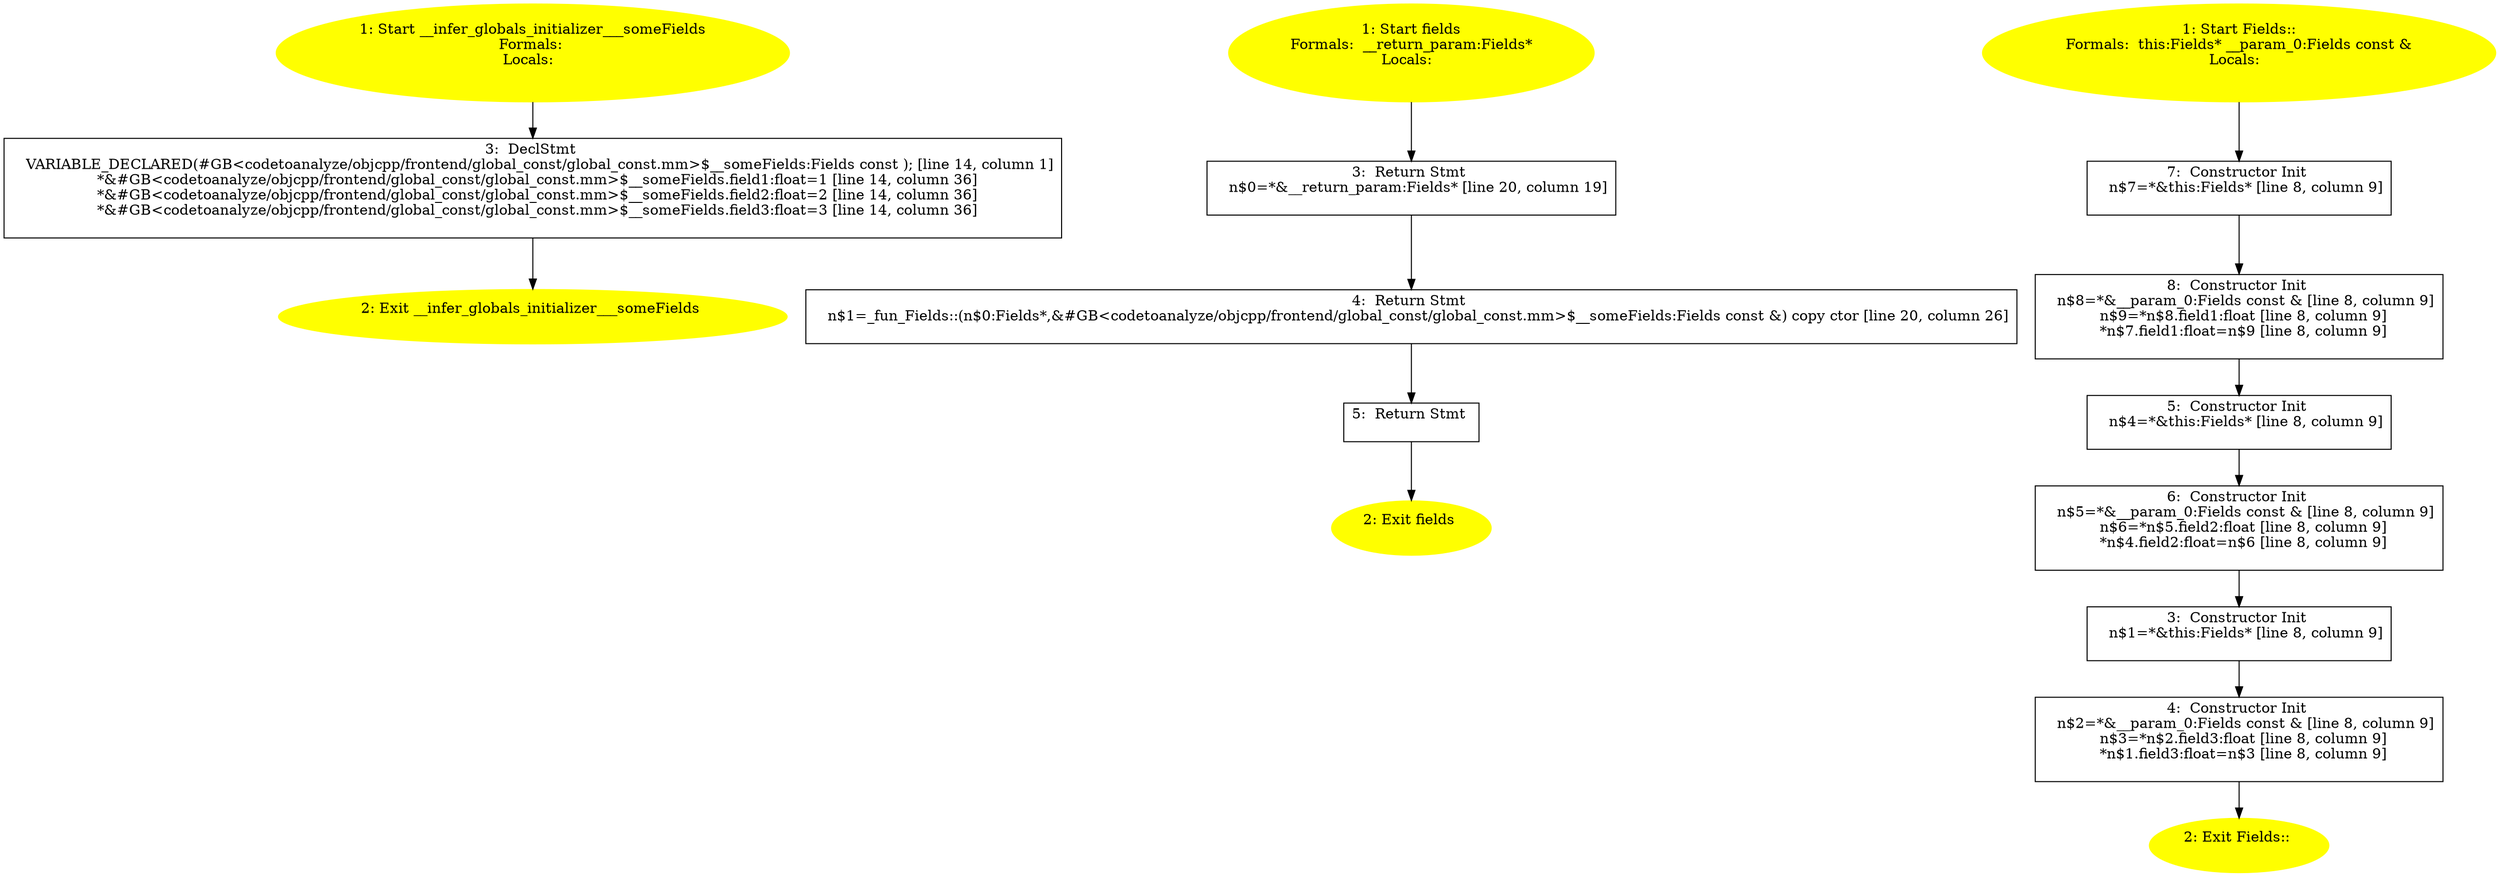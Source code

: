 /* @generated */
digraph cfg {
"__infer_globals_initializer___someFields#305cac08d8197bd145f7f55cc8a06d16.794b83eea8b5794c71808060b1f3b5c7_1" [label="1: Start __infer_globals_initializer___someFields\nFormals: \nLocals:  \n  " color=yellow style=filled]
	

	 "__infer_globals_initializer___someFields#305cac08d8197bd145f7f55cc8a06d16.794b83eea8b5794c71808060b1f3b5c7_1" -> "__infer_globals_initializer___someFields#305cac08d8197bd145f7f55cc8a06d16.794b83eea8b5794c71808060b1f3b5c7_3" ;
"__infer_globals_initializer___someFields#305cac08d8197bd145f7f55cc8a06d16.794b83eea8b5794c71808060b1f3b5c7_2" [label="2: Exit __infer_globals_initializer___someFields \n  " color=yellow style=filled]
	

"__infer_globals_initializer___someFields#305cac08d8197bd145f7f55cc8a06d16.794b83eea8b5794c71808060b1f3b5c7_3" [label="3:  DeclStmt \n   VARIABLE_DECLARED(#GB<codetoanalyze/objcpp/frontend/global_const/global_const.mm>$__someFields:Fields const ); [line 14, column 1]\n  *&#GB<codetoanalyze/objcpp/frontend/global_const/global_const.mm>$__someFields.field1:float=1 [line 14, column 36]\n  *&#GB<codetoanalyze/objcpp/frontend/global_const/global_const.mm>$__someFields.field2:float=2 [line 14, column 36]\n  *&#GB<codetoanalyze/objcpp/frontend/global_const/global_const.mm>$__someFields.field3:float=3 [line 14, column 36]\n " shape="box"]
	

	 "__infer_globals_initializer___someFields#305cac08d8197bd145f7f55cc8a06d16.794b83eea8b5794c71808060b1f3b5c7_3" -> "__infer_globals_initializer___someFields#305cac08d8197bd145f7f55cc8a06d16.794b83eea8b5794c71808060b1f3b5c7_2" ;
"fields(class Fields)#3037629886785813687.ade89225d198ce505301d5cdffda48f1_1" [label="1: Start fields\nFormals:  __return_param:Fields*\nLocals:  \n  " color=yellow style=filled]
	

	 "fields(class Fields)#3037629886785813687.ade89225d198ce505301d5cdffda48f1_1" -> "fields(class Fields)#3037629886785813687.ade89225d198ce505301d5cdffda48f1_3" ;
"fields(class Fields)#3037629886785813687.ade89225d198ce505301d5cdffda48f1_2" [label="2: Exit fields \n  " color=yellow style=filled]
	

"fields(class Fields)#3037629886785813687.ade89225d198ce505301d5cdffda48f1_3" [label="3:  Return Stmt \n   n$0=*&__return_param:Fields* [line 20, column 19]\n " shape="box"]
	

	 "fields(class Fields)#3037629886785813687.ade89225d198ce505301d5cdffda48f1_3" -> "fields(class Fields)#3037629886785813687.ade89225d198ce505301d5cdffda48f1_4" ;
"fields(class Fields)#3037629886785813687.ade89225d198ce505301d5cdffda48f1_4" [label="4:  Return Stmt \n   n$1=_fun_Fields::(n$0:Fields*,&#GB<codetoanalyze/objcpp/frontend/global_const/global_const.mm>$__someFields:Fields const &) copy ctor [line 20, column 26]\n " shape="box"]
	

	 "fields(class Fields)#3037629886785813687.ade89225d198ce505301d5cdffda48f1_4" -> "fields(class Fields)#3037629886785813687.ade89225d198ce505301d5cdffda48f1_5" ;
"fields(class Fields)#3037629886785813687.ade89225d198ce505301d5cdffda48f1_5" [label="5:  Return Stmt \n  " shape="box"]
	

	 "fields(class Fields)#3037629886785813687.ade89225d198ce505301d5cdffda48f1_5" -> "fields(class Fields)#3037629886785813687.ade89225d198ce505301d5cdffda48f1_2" ;
"#Fields#{16890255804685749094}.692e9ce251bc67b6be7e3b0915242b14_1" [label="1: Start Fields::\nFormals:  this:Fields* __param_0:Fields const &\nLocals:  \n  " color=yellow style=filled]
	

	 "#Fields#{16890255804685749094}.692e9ce251bc67b6be7e3b0915242b14_1" -> "#Fields#{16890255804685749094}.692e9ce251bc67b6be7e3b0915242b14_7" ;
"#Fields#{16890255804685749094}.692e9ce251bc67b6be7e3b0915242b14_2" [label="2: Exit Fields:: \n  " color=yellow style=filled]
	

"#Fields#{16890255804685749094}.692e9ce251bc67b6be7e3b0915242b14_3" [label="3:  Constructor Init \n   n$1=*&this:Fields* [line 8, column 9]\n " shape="box"]
	

	 "#Fields#{16890255804685749094}.692e9ce251bc67b6be7e3b0915242b14_3" -> "#Fields#{16890255804685749094}.692e9ce251bc67b6be7e3b0915242b14_4" ;
"#Fields#{16890255804685749094}.692e9ce251bc67b6be7e3b0915242b14_4" [label="4:  Constructor Init \n   n$2=*&__param_0:Fields const & [line 8, column 9]\n  n$3=*n$2.field3:float [line 8, column 9]\n  *n$1.field3:float=n$3 [line 8, column 9]\n " shape="box"]
	

	 "#Fields#{16890255804685749094}.692e9ce251bc67b6be7e3b0915242b14_4" -> "#Fields#{16890255804685749094}.692e9ce251bc67b6be7e3b0915242b14_2" ;
"#Fields#{16890255804685749094}.692e9ce251bc67b6be7e3b0915242b14_5" [label="5:  Constructor Init \n   n$4=*&this:Fields* [line 8, column 9]\n " shape="box"]
	

	 "#Fields#{16890255804685749094}.692e9ce251bc67b6be7e3b0915242b14_5" -> "#Fields#{16890255804685749094}.692e9ce251bc67b6be7e3b0915242b14_6" ;
"#Fields#{16890255804685749094}.692e9ce251bc67b6be7e3b0915242b14_6" [label="6:  Constructor Init \n   n$5=*&__param_0:Fields const & [line 8, column 9]\n  n$6=*n$5.field2:float [line 8, column 9]\n  *n$4.field2:float=n$6 [line 8, column 9]\n " shape="box"]
	

	 "#Fields#{16890255804685749094}.692e9ce251bc67b6be7e3b0915242b14_6" -> "#Fields#{16890255804685749094}.692e9ce251bc67b6be7e3b0915242b14_3" ;
"#Fields#{16890255804685749094}.692e9ce251bc67b6be7e3b0915242b14_7" [label="7:  Constructor Init \n   n$7=*&this:Fields* [line 8, column 9]\n " shape="box"]
	

	 "#Fields#{16890255804685749094}.692e9ce251bc67b6be7e3b0915242b14_7" -> "#Fields#{16890255804685749094}.692e9ce251bc67b6be7e3b0915242b14_8" ;
"#Fields#{16890255804685749094}.692e9ce251bc67b6be7e3b0915242b14_8" [label="8:  Constructor Init \n   n$8=*&__param_0:Fields const & [line 8, column 9]\n  n$9=*n$8.field1:float [line 8, column 9]\n  *n$7.field1:float=n$9 [line 8, column 9]\n " shape="box"]
	

	 "#Fields#{16890255804685749094}.692e9ce251bc67b6be7e3b0915242b14_8" -> "#Fields#{16890255804685749094}.692e9ce251bc67b6be7e3b0915242b14_5" ;
}
